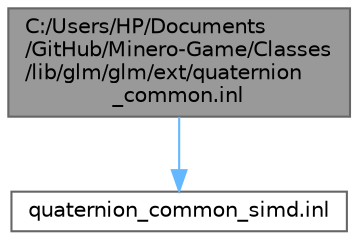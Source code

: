 digraph "C:/Users/HP/Documents/GitHub/Minero-Game/Classes/lib/glm/glm/ext/quaternion_common.inl"
{
 // LATEX_PDF_SIZE
  bgcolor="transparent";
  edge [fontname=Helvetica,fontsize=10,labelfontname=Helvetica,labelfontsize=10];
  node [fontname=Helvetica,fontsize=10,shape=box,height=0.2,width=0.4];
  Node1 [id="Node000001",label="C:/Users/HP/Documents\l/GitHub/Minero-Game/Classes\l/lib/glm/glm/ext/quaternion\l_common.inl",height=0.2,width=0.4,color="gray40", fillcolor="grey60", style="filled", fontcolor="black",tooltip=" "];
  Node1 -> Node2 [id="edge1_Node000001_Node000002",color="steelblue1",style="solid",tooltip=" "];
  Node2 [id="Node000002",label="quaternion_common_simd.inl",height=0.2,width=0.4,color="grey40", fillcolor="white", style="filled",URL="$_classes_2lib_2glm_2glm_2ext_2quaternion__common__simd_8inl.html",tooltip=" "];
}
